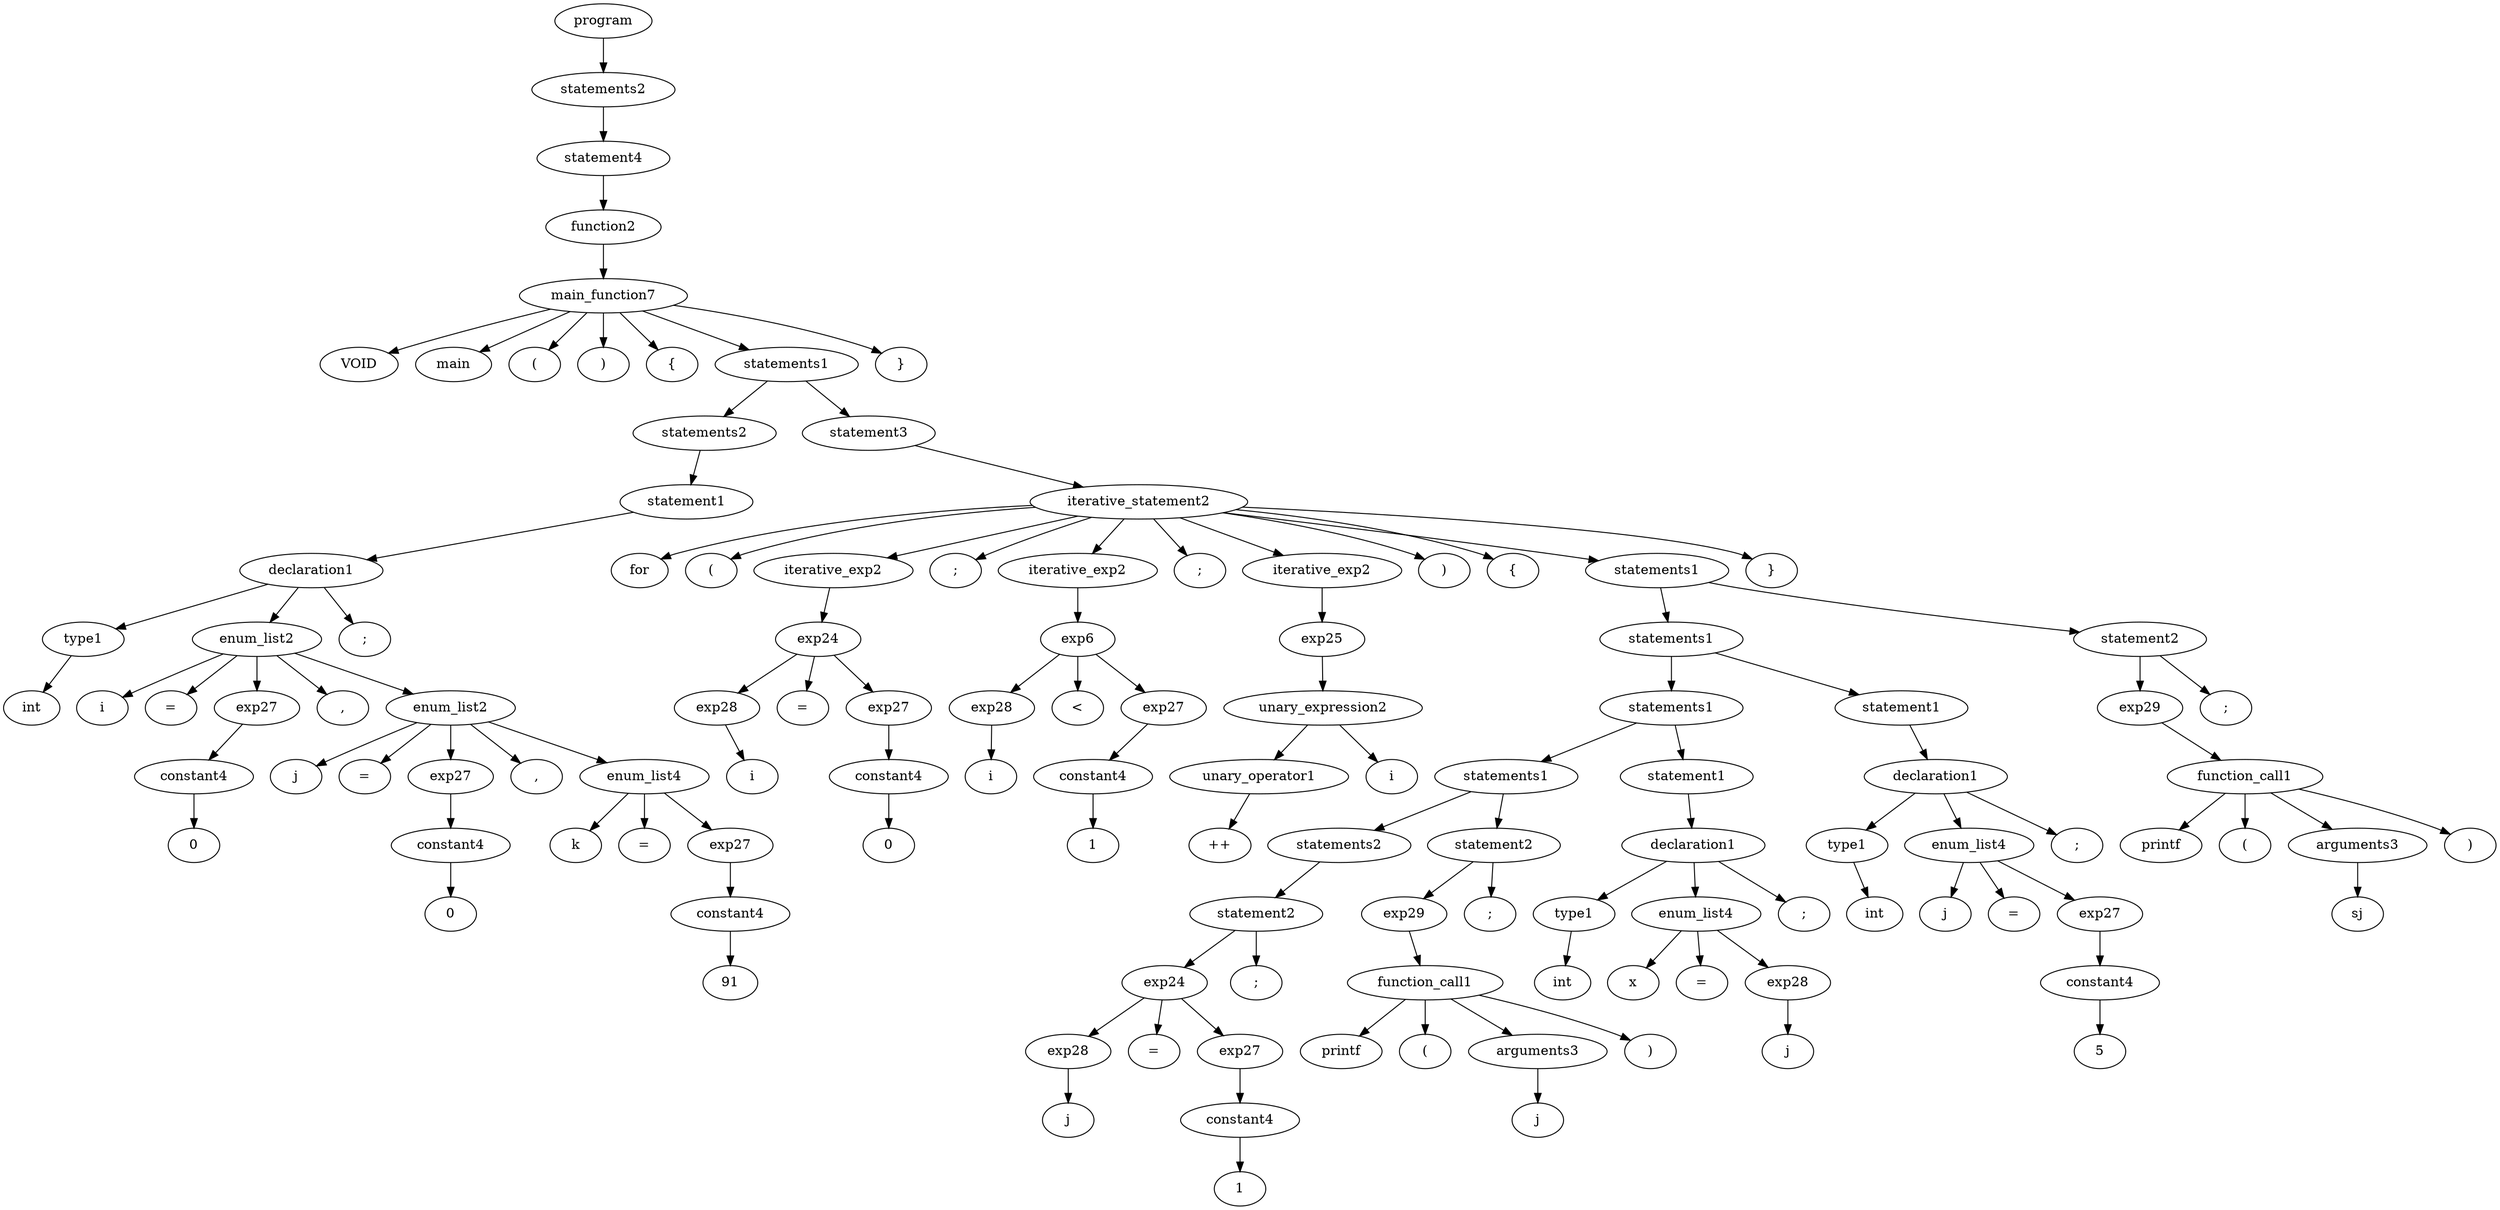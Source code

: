 strict digraph graphname {

0 [label="program"]
1 [label=" statements2 "]; 
0 -> 1 ; 
2 [label=" statement4 "]; 
1 -> 2 ; 
3 [label=" function2 "]; 
2 -> 3 ; 
4 [label=" main_function7 "]; 
3 -> 4 ; 
5 [label=" VOID "]; 
4 -> 5 ; 
6 [label=" main "]; 
4 -> 6 ; 
7 [label=" ( "]; 
4 -> 7 ; 
8 [label=" ) "]; 
4 -> 8 ; 
9 [label=" { "]; 
4 -> 9 ; 
10 [label=" statements1 "]; 
4 -> 10 ; 
11 [label=" statements2 "]; 
10 -> 11 ; 
12 [label=" statement1 "]; 
11 -> 12 ; 
13 [label=" declaration1 "]; 
12 -> 13 ; 
14 [label=" type1 "]; 
13 -> 14 ; 
15 [label=" int "]; 
14 -> 15 ; 
16 [label=" enum_list2 "]; 
13 -> 16 ; 
17 [label=" i "]; 
16 -> 17 ; 
18 [label=" = "]; 
16 -> 18 ; 
19 [label=" exp27 "]; 
16 -> 19 ; 
20 [label=" constant4 "]; 
19 -> 20 ; 
21 [label=" 0 "]; 
20 -> 21 ; 
22 [label=" , "]; 
16 -> 22 ; 
23 [label=" enum_list2 "]; 
16 -> 23 ; 
24 [label=" j "]; 
23 -> 24 ; 
25 [label=" = "]; 
23 -> 25 ; 
26 [label=" exp27 "]; 
23 -> 26 ; 
27 [label=" constant4 "]; 
26 -> 27 ; 
28 [label=" 0 "]; 
27 -> 28 ; 
29 [label=" , "]; 
23 -> 29 ; 
30 [label=" enum_list4 "]; 
23 -> 30 ; 
31 [label=" k "]; 
30 -> 31 ; 
32 [label=" = "]; 
30 -> 32 ; 
33 [label=" exp27 "]; 
30 -> 33 ; 
34 [label=" constant4 "]; 
33 -> 34 ; 
35 [label=" 91 "]; 
34 -> 35 ; 
36 [label=" ; "]; 
13 -> 36 ; 
37 [label=" statement3 "]; 
10 -> 37 ; 
38 [label=" iterative_statement2 "]; 
37 -> 38 ; 
39 [label=" for "]; 
38 -> 39 ; 
40 [label=" ( "]; 
38 -> 40 ; 
41 [label=" iterative_exp2 "]; 
38 -> 41 ; 
42 [label=" exp24 "]; 
41 -> 42 ; 
43 [label=" exp28 "]; 
42 -> 43 ; 
44 [label=" i "]; 
43 -> 44 ; 
45 [label=" = "]; 
42 -> 45 ; 
46 [label=" exp27 "]; 
42 -> 46 ; 
47 [label=" constant4 "]; 
46 -> 47 ; 
48 [label=" 0 "]; 
47 -> 48 ; 
49 [label=" ; "]; 
38 -> 49 ; 
50 [label=" iterative_exp2 "]; 
38 -> 50 ; 
51 [label=" exp6 "]; 
50 -> 51 ; 
52 [label=" exp28 "]; 
51 -> 52 ; 
53 [label=" i "]; 
52 -> 53 ; 
54 [label=" < "]; 
51 -> 54 ; 
55 [label=" exp27 "]; 
51 -> 55 ; 
56 [label=" constant4 "]; 
55 -> 56 ; 
57 [label=" 1 "]; 
56 -> 57 ; 
58 [label=" ; "]; 
38 -> 58 ; 
59 [label=" iterative_exp2 "]; 
38 -> 59 ; 
60 [label=" exp25 "]; 
59 -> 60 ; 
61 [label=" unary_expression2 "]; 
60 -> 61 ; 
62 [label=" unary_operator1 "]; 
61 -> 62 ; 
63 [label=" ++ "]; 
62 -> 63 ; 
64 [label=" i "]; 
61 -> 64 ; 
65 [label=" ) "]; 
38 -> 65 ; 
66 [label=" { "]; 
38 -> 66 ; 
67 [label=" statements1 "]; 
38 -> 67 ; 
68 [label=" statements1 "]; 
67 -> 68 ; 
69 [label=" statements1 "]; 
68 -> 69 ; 
70 [label=" statements1 "]; 
69 -> 70 ; 
71 [label=" statements2 "]; 
70 -> 71 ; 
72 [label=" statement2 "]; 
71 -> 72 ; 
73 [label=" exp24 "]; 
72 -> 73 ; 
74 [label=" exp28 "]; 
73 -> 74 ; 
75 [label=" j "]; 
74 -> 75 ; 
76 [label=" = "]; 
73 -> 76 ; 
77 [label=" exp27 "]; 
73 -> 77 ; 
78 [label=" constant4 "]; 
77 -> 78 ; 
79 [label=" 1 "]; 
78 -> 79 ; 
80 [label=" ; "]; 
72 -> 80 ; 
81 [label=" statement2 "]; 
70 -> 81 ; 
82 [label=" exp29 "]; 
81 -> 82 ; 
83 [label=" function_call1 "]; 
82 -> 83 ; 
84 [label=" printf "]; 
83 -> 84 ; 
85 [label=" ( "]; 
83 -> 85 ; 
86 [label=" arguments3 "]; 
83 -> 86 ; 
87 [label=" j "]; 
86 -> 87 ; 
88 [label=" ) "]; 
83 -> 88 ; 
89 [label=" ; "]; 
81 -> 89 ; 
90 [label=" statement1 "]; 
69 -> 90 ; 
91 [label=" declaration1 "]; 
90 -> 91 ; 
92 [label=" type1 "]; 
91 -> 92 ; 
93 [label=" int "]; 
92 -> 93 ; 
94 [label=" enum_list4 "]; 
91 -> 94 ; 
95 [label=" x "]; 
94 -> 95 ; 
96 [label=" = "]; 
94 -> 96 ; 
97 [label=" exp28 "]; 
94 -> 97 ; 
98 [label=" j "]; 
97 -> 98 ; 
99 [label=" ; "]; 
91 -> 99 ; 
100 [label=" statement1 "]; 
68 -> 100 ; 
101 [label=" declaration1 "]; 
100 -> 101 ; 
102 [label=" type1 "]; 
101 -> 102 ; 
103 [label=" int "]; 
102 -> 103 ; 
104 [label=" enum_list4 "]; 
101 -> 104 ; 
105 [label=" j "]; 
104 -> 105 ; 
106 [label=" = "]; 
104 -> 106 ; 
107 [label=" exp27 "]; 
104 -> 107 ; 
108 [label=" constant4 "]; 
107 -> 108 ; 
109 [label=" 5 "]; 
108 -> 109 ; 
110 [label=" ; "]; 
101 -> 110 ; 
111 [label=" statement2 "]; 
67 -> 111 ; 
112 [label=" exp29 "]; 
111 -> 112 ; 
113 [label=" function_call1 "]; 
112 -> 113 ; 
114 [label=" printf "]; 
113 -> 114 ; 
115 [label=" ( "]; 
113 -> 115 ; 
116 [label=" arguments3 "]; 
113 -> 116 ; 
117 [label=" sj "]; 
116 -> 117 ; 
118 [label=" ) "]; 
113 -> 118 ; 
119 [label=" ; "]; 
111 -> 119 ; 
120 [label=" } "]; 
38 -> 120 ; 
121 [label=" } "]; 
4 -> 121 ; 


}